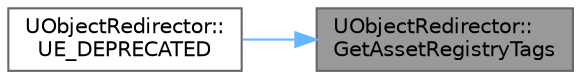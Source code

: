 digraph "UObjectRedirector::GetAssetRegistryTags"
{
 // INTERACTIVE_SVG=YES
 // LATEX_PDF_SIZE
  bgcolor="transparent";
  edge [fontname=Helvetica,fontsize=10,labelfontname=Helvetica,labelfontsize=10];
  node [fontname=Helvetica,fontsize=10,shape=box,height=0.2,width=0.4];
  rankdir="RL";
  Node1 [id="Node000001",label="UObjectRedirector::\lGetAssetRegistryTags",height=0.2,width=0.4,color="gray40", fillcolor="grey60", style="filled", fontcolor="black",tooltip="Gathers a list of asset registry searchable tags which are name/value pairs with some type informatio..."];
  Node1 -> Node2 [id="edge1_Node000001_Node000002",dir="back",color="steelblue1",style="solid",tooltip=" "];
  Node2 [id="Node000002",label="UObjectRedirector::\lUE_DEPRECATED",height=0.2,width=0.4,color="grey40", fillcolor="white", style="filled",URL="$d6/d5d/classUObjectRedirector.html#a5a0343ae71669b125fd8653a5d12895f",tooltip=" "];
}
